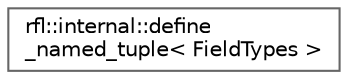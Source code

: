 digraph "类继承关系图"
{
 // LATEX_PDF_SIZE
  bgcolor="transparent";
  edge [fontname=Helvetica,fontsize=10,labelfontname=Helvetica,labelfontsize=10];
  node [fontname=Helvetica,fontsize=10,shape=box,height=0.2,width=0.4];
  rankdir="LR";
  Node0 [id="Node000000",label="rfl::internal::define\l_named_tuple\< FieldTypes \>",height=0.2,width=0.4,color="grey40", fillcolor="white", style="filled",URL="$structrfl_1_1internal_1_1define__named__tuple.html",tooltip=" "];
}
